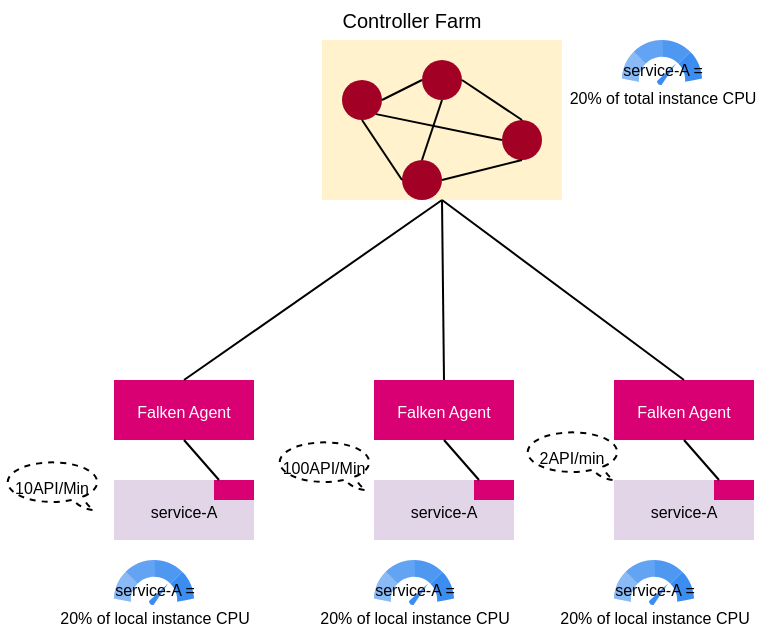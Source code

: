 <mxfile version="14.5.8" type="github">
  <diagram id="wtWN-sZVKBxJbHOzWp4z" name="Page-1">
    <mxGraphModel dx="777" dy="477" grid="1" gridSize="10" guides="1" tooltips="1" connect="1" arrows="1" fold="1" page="1" pageScale="1" pageWidth="850" pageHeight="1100" math="0" shadow="0">
      <root>
        <mxCell id="0" />
        <mxCell id="1" parent="0" />
        <mxCell id="NMOJ02SbNHNsowuzArKs-1" value="" style="rounded=0;whiteSpace=wrap;html=1;fillColor=#fff2cc;strokeColor=none;" vertex="1" parent="1">
          <mxGeometry x="300" y="180" width="120" height="80" as="geometry" />
        </mxCell>
        <mxCell id="NMOJ02SbNHNsowuzArKs-2" value="" style="ellipse;whiteSpace=wrap;html=1;aspect=fixed;fillColor=#a20025;fontColor=#ffffff;strokeColor=none;" vertex="1" parent="1">
          <mxGeometry x="310" y="200" width="20" height="20" as="geometry" />
        </mxCell>
        <mxCell id="NMOJ02SbNHNsowuzArKs-3" value="" style="ellipse;whiteSpace=wrap;html=1;aspect=fixed;fillColor=#a20025;fontColor=#ffffff;strokeColor=none;" vertex="1" parent="1">
          <mxGeometry x="390" y="220" width="20" height="20" as="geometry" />
        </mxCell>
        <mxCell id="NMOJ02SbNHNsowuzArKs-4" value="" style="ellipse;whiteSpace=wrap;html=1;aspect=fixed;fillColor=#a20025;fontColor=#ffffff;strokeColor=none;" vertex="1" parent="1">
          <mxGeometry x="340" y="240" width="20" height="20" as="geometry" />
        </mxCell>
        <mxCell id="NMOJ02SbNHNsowuzArKs-5" value="" style="ellipse;whiteSpace=wrap;html=1;aspect=fixed;fillColor=#a20025;fontColor=#ffffff;strokeColor=none;" vertex="1" parent="1">
          <mxGeometry x="350" y="190" width="20" height="20" as="geometry" />
        </mxCell>
        <mxCell id="NMOJ02SbNHNsowuzArKs-6" value="" style="endArrow=none;html=1;exitX=1;exitY=0.5;exitDx=0;exitDy=0;entryX=0;entryY=0.5;entryDx=0;entryDy=0;" edge="1" parent="1" source="NMOJ02SbNHNsowuzArKs-2" target="NMOJ02SbNHNsowuzArKs-5">
          <mxGeometry width="50" height="50" relative="1" as="geometry">
            <mxPoint x="410" y="560" as="sourcePoint" />
            <mxPoint x="460" y="510" as="targetPoint" />
          </mxGeometry>
        </mxCell>
        <mxCell id="NMOJ02SbNHNsowuzArKs-7" value="" style="endArrow=none;html=1;exitX=1;exitY=0.5;exitDx=0;exitDy=0;entryX=0.5;entryY=0;entryDx=0;entryDy=0;" edge="1" parent="1" source="NMOJ02SbNHNsowuzArKs-5" target="NMOJ02SbNHNsowuzArKs-3">
          <mxGeometry width="50" height="50" relative="1" as="geometry">
            <mxPoint x="390" y="430" as="sourcePoint" />
            <mxPoint x="440" y="380" as="targetPoint" />
          </mxGeometry>
        </mxCell>
        <mxCell id="NMOJ02SbNHNsowuzArKs-8" value="" style="endArrow=none;html=1;exitX=0.5;exitY=1;exitDx=0;exitDy=0;entryX=0;entryY=0.5;entryDx=0;entryDy=0;" edge="1" parent="1" source="NMOJ02SbNHNsowuzArKs-2" target="NMOJ02SbNHNsowuzArKs-4">
          <mxGeometry width="50" height="50" relative="1" as="geometry">
            <mxPoint x="390" y="430" as="sourcePoint" />
            <mxPoint x="440" y="380" as="targetPoint" />
          </mxGeometry>
        </mxCell>
        <mxCell id="NMOJ02SbNHNsowuzArKs-9" value="" style="endArrow=none;html=1;exitX=0.5;exitY=1;exitDx=0;exitDy=0;entryX=0.5;entryY=0;entryDx=0;entryDy=0;" edge="1" parent="1" source="NMOJ02SbNHNsowuzArKs-5" target="NMOJ02SbNHNsowuzArKs-4">
          <mxGeometry width="50" height="50" relative="1" as="geometry">
            <mxPoint x="390" y="430" as="sourcePoint" />
            <mxPoint x="440" y="380" as="targetPoint" />
          </mxGeometry>
        </mxCell>
        <mxCell id="NMOJ02SbNHNsowuzArKs-10" value="" style="endArrow=none;html=1;exitX=1;exitY=0.5;exitDx=0;exitDy=0;entryX=0.5;entryY=1;entryDx=0;entryDy=0;" edge="1" parent="1" source="NMOJ02SbNHNsowuzArKs-4" target="NMOJ02SbNHNsowuzArKs-3">
          <mxGeometry width="50" height="50" relative="1" as="geometry">
            <mxPoint x="390" y="430" as="sourcePoint" />
            <mxPoint x="440" y="380" as="targetPoint" />
          </mxGeometry>
        </mxCell>
        <mxCell id="NMOJ02SbNHNsowuzArKs-11" value="" style="endArrow=none;html=1;entryX=0;entryY=0.5;entryDx=0;entryDy=0;exitX=1;exitY=1;exitDx=0;exitDy=0;" edge="1" parent="1" source="NMOJ02SbNHNsowuzArKs-2" target="NMOJ02SbNHNsowuzArKs-3">
          <mxGeometry width="50" height="50" relative="1" as="geometry">
            <mxPoint x="390" y="220" as="sourcePoint" />
            <mxPoint x="440" y="170" as="targetPoint" />
          </mxGeometry>
        </mxCell>
        <mxCell id="NMOJ02SbNHNsowuzArKs-12" value="&lt;font style=&quot;font-size: 10px&quot;&gt;Controller Farm&lt;/font&gt;" style="text;html=1;strokeColor=none;fillColor=none;align=center;verticalAlign=middle;whiteSpace=wrap;rounded=0;" vertex="1" parent="1">
          <mxGeometry x="300" y="160" width="90" height="20" as="geometry" />
        </mxCell>
        <mxCell id="NMOJ02SbNHNsowuzArKs-13" value="&lt;font style=&quot;font-size: 8px&quot;&gt;Falken Agent&lt;/font&gt;" style="rounded=0;whiteSpace=wrap;html=1;fillColor=#d80073;fontColor=#ffffff;strokeColor=none;" vertex="1" parent="1">
          <mxGeometry x="196" y="350" width="70" height="30" as="geometry" />
        </mxCell>
        <mxCell id="NMOJ02SbNHNsowuzArKs-14" value="&lt;font style=&quot;font-size: 8px&quot;&gt;service-A&lt;/font&gt;" style="rounded=0;whiteSpace=wrap;html=1;fillColor=#e1d5e7;strokeColor=none;" vertex="1" parent="1">
          <mxGeometry x="196" y="400" width="70" height="30" as="geometry" />
        </mxCell>
        <mxCell id="NMOJ02SbNHNsowuzArKs-15" value="" style="rounded=0;whiteSpace=wrap;html=1;fillColor=#d80073;fontColor=#ffffff;strokeColor=none;" vertex="1" parent="1">
          <mxGeometry x="246" y="400" width="20" height="10" as="geometry" />
        </mxCell>
        <mxCell id="NMOJ02SbNHNsowuzArKs-16" value="" style="endArrow=none;html=1;exitX=0.75;exitY=0;exitDx=0;exitDy=0;entryX=0.5;entryY=1;entryDx=0;entryDy=0;" edge="1" parent="1" source="NMOJ02SbNHNsowuzArKs-14" target="NMOJ02SbNHNsowuzArKs-13">
          <mxGeometry width="50" height="50" relative="1" as="geometry">
            <mxPoint x="416" y="350" as="sourcePoint" />
            <mxPoint x="466" y="300" as="targetPoint" />
          </mxGeometry>
        </mxCell>
        <mxCell id="NMOJ02SbNHNsowuzArKs-17" value="&lt;font style=&quot;font-size: 8px&quot;&gt;Falken Agent&lt;/font&gt;" style="rounded=0;whiteSpace=wrap;html=1;fillColor=#d80073;fontColor=#ffffff;strokeColor=none;" vertex="1" parent="1">
          <mxGeometry x="326" y="350" width="70" height="30" as="geometry" />
        </mxCell>
        <mxCell id="NMOJ02SbNHNsowuzArKs-18" value="&lt;font style=&quot;font-size: 8px&quot;&gt;service-A&lt;/font&gt;" style="rounded=0;whiteSpace=wrap;html=1;fillColor=#e1d5e7;strokeColor=none;" vertex="1" parent="1">
          <mxGeometry x="326" y="400" width="70" height="30" as="geometry" />
        </mxCell>
        <mxCell id="NMOJ02SbNHNsowuzArKs-19" value="" style="rounded=0;whiteSpace=wrap;html=1;fillColor=#d80073;fontColor=#ffffff;strokeColor=none;" vertex="1" parent="1">
          <mxGeometry x="376" y="400" width="20" height="10" as="geometry" />
        </mxCell>
        <mxCell id="NMOJ02SbNHNsowuzArKs-20" value="" style="endArrow=none;html=1;exitX=0.75;exitY=0;exitDx=0;exitDy=0;entryX=0.5;entryY=1;entryDx=0;entryDy=0;" edge="1" parent="1" source="NMOJ02SbNHNsowuzArKs-18" target="NMOJ02SbNHNsowuzArKs-17">
          <mxGeometry width="50" height="50" relative="1" as="geometry">
            <mxPoint x="546" y="350" as="sourcePoint" />
            <mxPoint x="596" y="300" as="targetPoint" />
          </mxGeometry>
        </mxCell>
        <mxCell id="NMOJ02SbNHNsowuzArKs-21" value="&lt;font style=&quot;font-size: 8px&quot;&gt;Falken Agent&lt;/font&gt;" style="rounded=0;whiteSpace=wrap;html=1;fillColor=#d80073;fontColor=#ffffff;strokeColor=none;" vertex="1" parent="1">
          <mxGeometry x="446" y="350" width="70" height="30" as="geometry" />
        </mxCell>
        <mxCell id="NMOJ02SbNHNsowuzArKs-22" value="&lt;font style=&quot;font-size: 8px&quot;&gt;service-A&lt;/font&gt;" style="rounded=0;whiteSpace=wrap;html=1;fillColor=#e1d5e7;strokeColor=none;" vertex="1" parent="1">
          <mxGeometry x="446" y="400" width="70" height="30" as="geometry" />
        </mxCell>
        <mxCell id="NMOJ02SbNHNsowuzArKs-23" value="" style="rounded=0;whiteSpace=wrap;html=1;fillColor=#d80073;fontColor=#ffffff;strokeColor=none;" vertex="1" parent="1">
          <mxGeometry x="496" y="400" width="20" height="10" as="geometry" />
        </mxCell>
        <mxCell id="NMOJ02SbNHNsowuzArKs-24" value="" style="endArrow=none;html=1;exitX=0.75;exitY=0;exitDx=0;exitDy=0;entryX=0.5;entryY=1;entryDx=0;entryDy=0;" edge="1" parent="1" source="NMOJ02SbNHNsowuzArKs-22" target="NMOJ02SbNHNsowuzArKs-21">
          <mxGeometry width="50" height="50" relative="1" as="geometry">
            <mxPoint x="666" y="350" as="sourcePoint" />
            <mxPoint x="716" y="300" as="targetPoint" />
          </mxGeometry>
        </mxCell>
        <mxCell id="NMOJ02SbNHNsowuzArKs-25" value="&lt;font style=&quot;font-size: 8px&quot;&gt;service-A = &lt;br&gt;20% of total instance CPU&lt;/font&gt;" style="html=1;aspect=fixed;strokeColor=none;shadow=0;align=center;verticalAlign=top;fillColor=#3B8DF1;shape=mxgraph.gcp2.speed" vertex="1" parent="1">
          <mxGeometry x="450" y="180" width="40" height="22.8" as="geometry" />
        </mxCell>
        <mxCell id="NMOJ02SbNHNsowuzArKs-29" value="" style="endArrow=none;html=1;entryX=0.5;entryY=1;entryDx=0;entryDy=0;exitX=0.5;exitY=0;exitDx=0;exitDy=0;" edge="1" parent="1" source="NMOJ02SbNHNsowuzArKs-13" target="NMOJ02SbNHNsowuzArKs-1">
          <mxGeometry width="50" height="50" relative="1" as="geometry">
            <mxPoint x="380" y="370" as="sourcePoint" />
            <mxPoint x="430" y="320" as="targetPoint" />
          </mxGeometry>
        </mxCell>
        <mxCell id="NMOJ02SbNHNsowuzArKs-30" value="" style="endArrow=none;html=1;entryX=0.5;entryY=1;entryDx=0;entryDy=0;exitX=0.5;exitY=0;exitDx=0;exitDy=0;" edge="1" parent="1" source="NMOJ02SbNHNsowuzArKs-17" target="NMOJ02SbNHNsowuzArKs-1">
          <mxGeometry width="50" height="50" relative="1" as="geometry">
            <mxPoint x="215" y="360" as="sourcePoint" />
            <mxPoint x="370" y="270" as="targetPoint" />
          </mxGeometry>
        </mxCell>
        <mxCell id="NMOJ02SbNHNsowuzArKs-31" value="" style="endArrow=none;html=1;exitX=0.5;exitY=0;exitDx=0;exitDy=0;" edge="1" parent="1" source="NMOJ02SbNHNsowuzArKs-21">
          <mxGeometry width="50" height="50" relative="1" as="geometry">
            <mxPoint x="225" y="370" as="sourcePoint" />
            <mxPoint x="360" y="260" as="targetPoint" />
          </mxGeometry>
        </mxCell>
        <mxCell id="NMOJ02SbNHNsowuzArKs-32" value="&lt;font style=&quot;font-size: 8px&quot;&gt;service-A = &lt;br&gt;20% of local instance CPU&lt;/font&gt;" style="html=1;aspect=fixed;strokeColor=none;shadow=0;align=center;verticalAlign=top;fillColor=#3B8DF1;shape=mxgraph.gcp2.speed" vertex="1" parent="1">
          <mxGeometry x="196" y="440" width="40" height="22.8" as="geometry" />
        </mxCell>
        <mxCell id="NMOJ02SbNHNsowuzArKs-33" value="&lt;font style=&quot;font-size: 8px&quot;&gt;service-A = &lt;br&gt;20% of local instance CPU&lt;/font&gt;" style="html=1;aspect=fixed;strokeColor=none;shadow=0;align=center;verticalAlign=top;fillColor=#3B8DF1;shape=mxgraph.gcp2.speed" vertex="1" parent="1">
          <mxGeometry x="326" y="440" width="40" height="22.8" as="geometry" />
        </mxCell>
        <mxCell id="NMOJ02SbNHNsowuzArKs-34" value="&lt;font style=&quot;font-size: 8px&quot;&gt;service-A = &lt;br&gt;20% of local instance CPU&lt;/font&gt;" style="html=1;aspect=fixed;strokeColor=none;shadow=0;align=center;verticalAlign=top;fillColor=#3B8DF1;shape=mxgraph.gcp2.speed" vertex="1" parent="1">
          <mxGeometry x="446" y="440" width="40" height="22.8" as="geometry" />
        </mxCell>
        <mxCell id="NMOJ02SbNHNsowuzArKs-35" value="&lt;font style=&quot;font-size: 8px&quot;&gt;10API/Min&lt;/font&gt;" style="whiteSpace=wrap;html=1;shape=mxgraph.basic.oval_callout;fillColor=none;dashed=1;rotation=0;flipH=1;" vertex="1" parent="1">
          <mxGeometry x="140" y="390" width="50" height="25" as="geometry" />
        </mxCell>
        <mxCell id="NMOJ02SbNHNsowuzArKs-37" value="&lt;font style=&quot;font-size: 8px&quot;&gt;100API/Min&lt;/font&gt;" style="whiteSpace=wrap;html=1;shape=mxgraph.basic.oval_callout;fillColor=none;dashed=1;rotation=0;flipH=1;" vertex="1" parent="1">
          <mxGeometry x="276" y="380" width="50" height="25" as="geometry" />
        </mxCell>
        <mxCell id="NMOJ02SbNHNsowuzArKs-38" value="&lt;span style=&quot;font-size: 8px&quot;&gt;2API/min&lt;/span&gt;" style="whiteSpace=wrap;html=1;shape=mxgraph.basic.oval_callout;fillColor=none;dashed=1;rotation=0;flipH=1;" vertex="1" parent="1">
          <mxGeometry x="400" y="375" width="50" height="25" as="geometry" />
        </mxCell>
      </root>
    </mxGraphModel>
  </diagram>
</mxfile>

